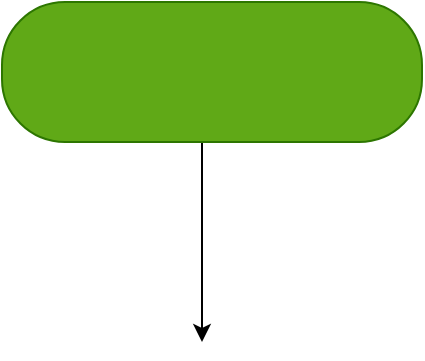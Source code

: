 <mxfile>
    <diagram id="UeHk54y3k9XRF3DtCV4q" name="Page-1">
        <mxGraphModel dx="638" dy="610" grid="1" gridSize="10" guides="1" tooltips="1" connect="1" arrows="1" fold="1" page="1" pageScale="1" pageWidth="827" pageHeight="1169" math="0" shadow="0">
            <root>
                <mxCell id="0"/>
                <mxCell id="1" parent="0"/>
                <mxCell id="5" style="edgeStyle=none;html=1;" edge="1" parent="1">
                    <mxGeometry relative="1" as="geometry">
                        <mxPoint x="360" y="330" as="targetPoint"/>
                        <mxPoint x="360" y="230" as="sourcePoint"/>
                    </mxGeometry>
                </mxCell>
                <mxCell id="7" value="" style="rounded=1;whiteSpace=wrap;html=1;arcSize=45;fillColor=#60a917;fontColor=#ffffff;strokeColor=#2D7600;" vertex="1" parent="1">
                    <mxGeometry x="260" y="160" width="210" height="70" as="geometry"/>
                </mxCell>
            </root>
        </mxGraphModel>
    </diagram>
</mxfile>